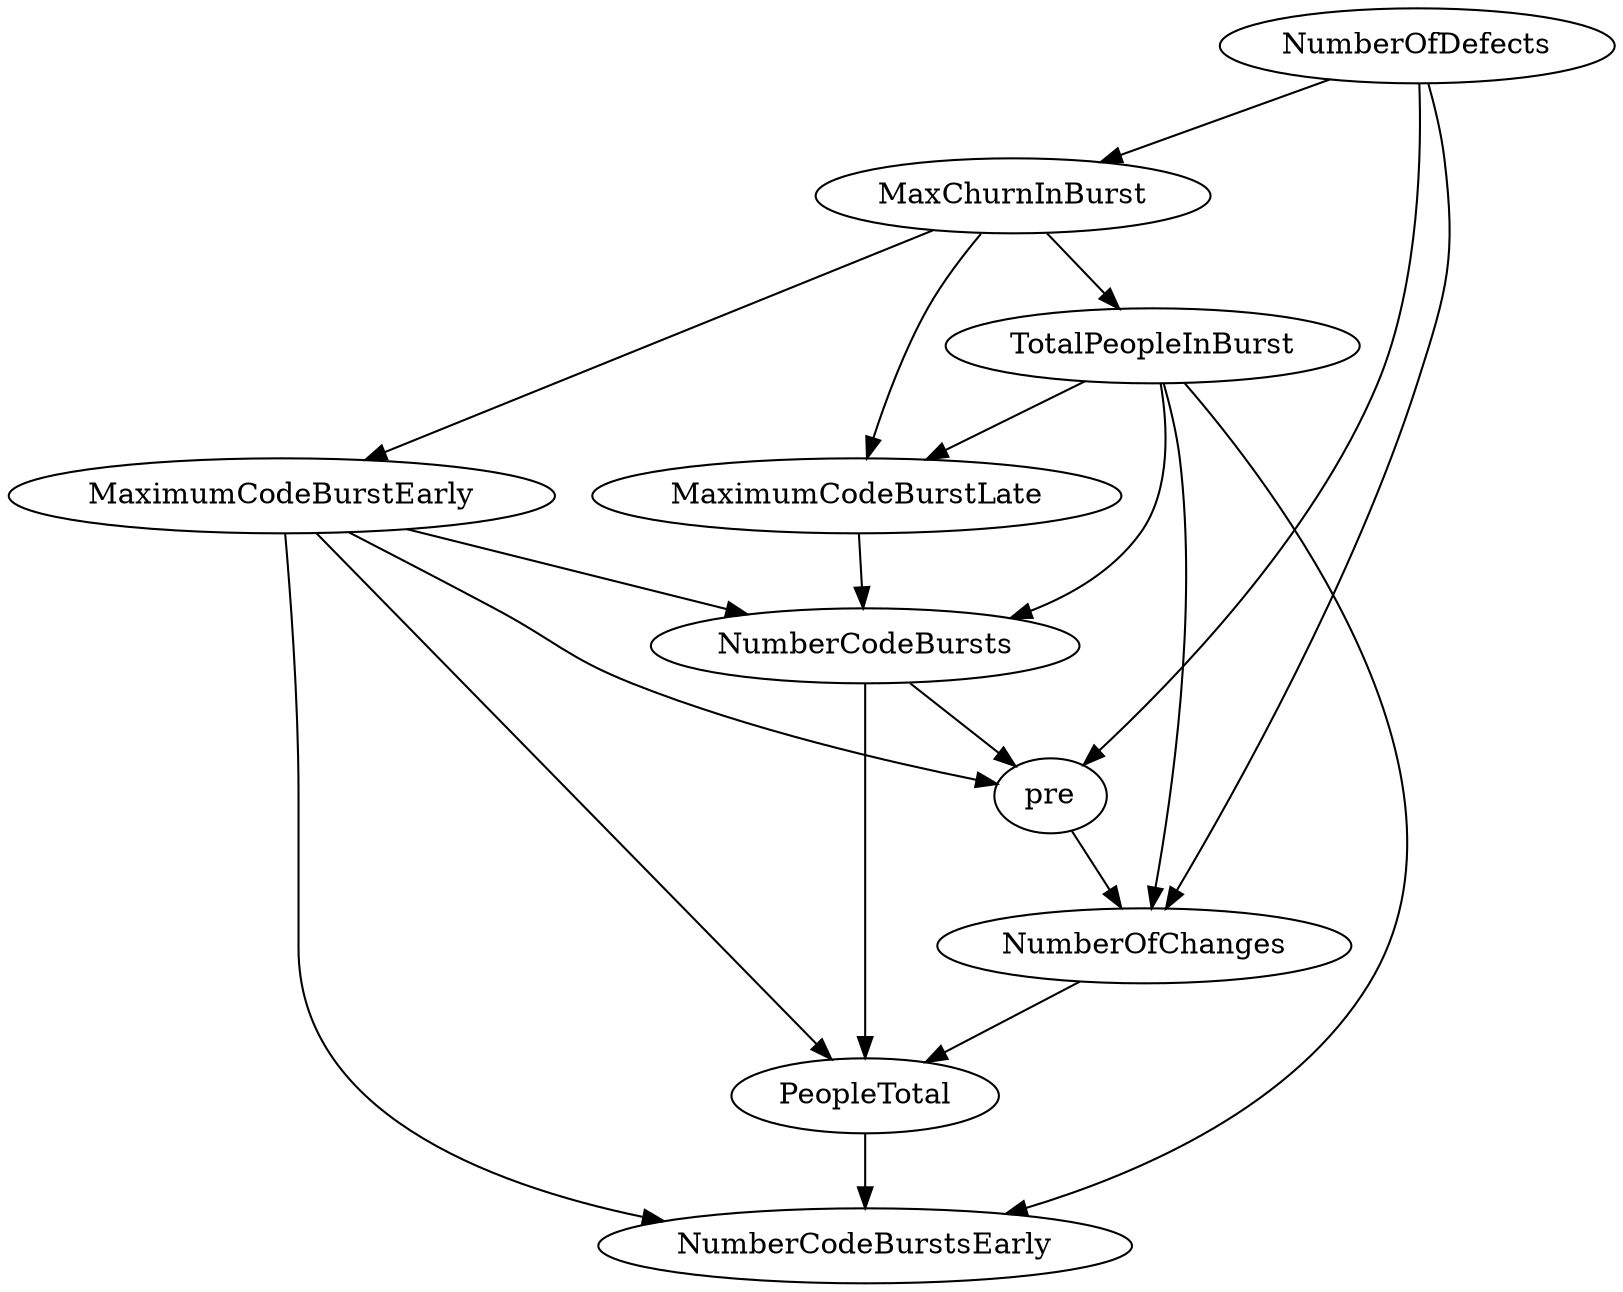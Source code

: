 digraph {
   NumberCodeBursts;
   NumberOfDefects;
   NumberOfChanges;
   MaximumCodeBurstEarly;
   TotalPeopleInBurst;
   NumberCodeBurstsEarly;
   MaxChurnInBurst;
   pre;
   MaximumCodeBurstLate;
   PeopleTotal;
   NumberCodeBursts -> pre;
   NumberCodeBursts -> PeopleTotal;
   NumberOfDefects -> NumberOfChanges;
   NumberOfDefects -> MaxChurnInBurst;
   NumberOfDefects -> pre;
   NumberOfChanges -> PeopleTotal;
   MaximumCodeBurstEarly -> NumberCodeBursts;
   MaximumCodeBurstEarly -> NumberCodeBurstsEarly;
   MaximumCodeBurstEarly -> pre;
   MaximumCodeBurstEarly -> PeopleTotal;
   TotalPeopleInBurst -> NumberCodeBursts;
   TotalPeopleInBurst -> NumberOfChanges;
   TotalPeopleInBurst -> NumberCodeBurstsEarly;
   TotalPeopleInBurst -> MaximumCodeBurstLate;
   MaxChurnInBurst -> MaximumCodeBurstEarly;
   MaxChurnInBurst -> TotalPeopleInBurst;
   MaxChurnInBurst -> MaximumCodeBurstLate;
   pre -> NumberOfChanges;
   MaximumCodeBurstLate -> NumberCodeBursts;
   PeopleTotal -> NumberCodeBurstsEarly;
}

